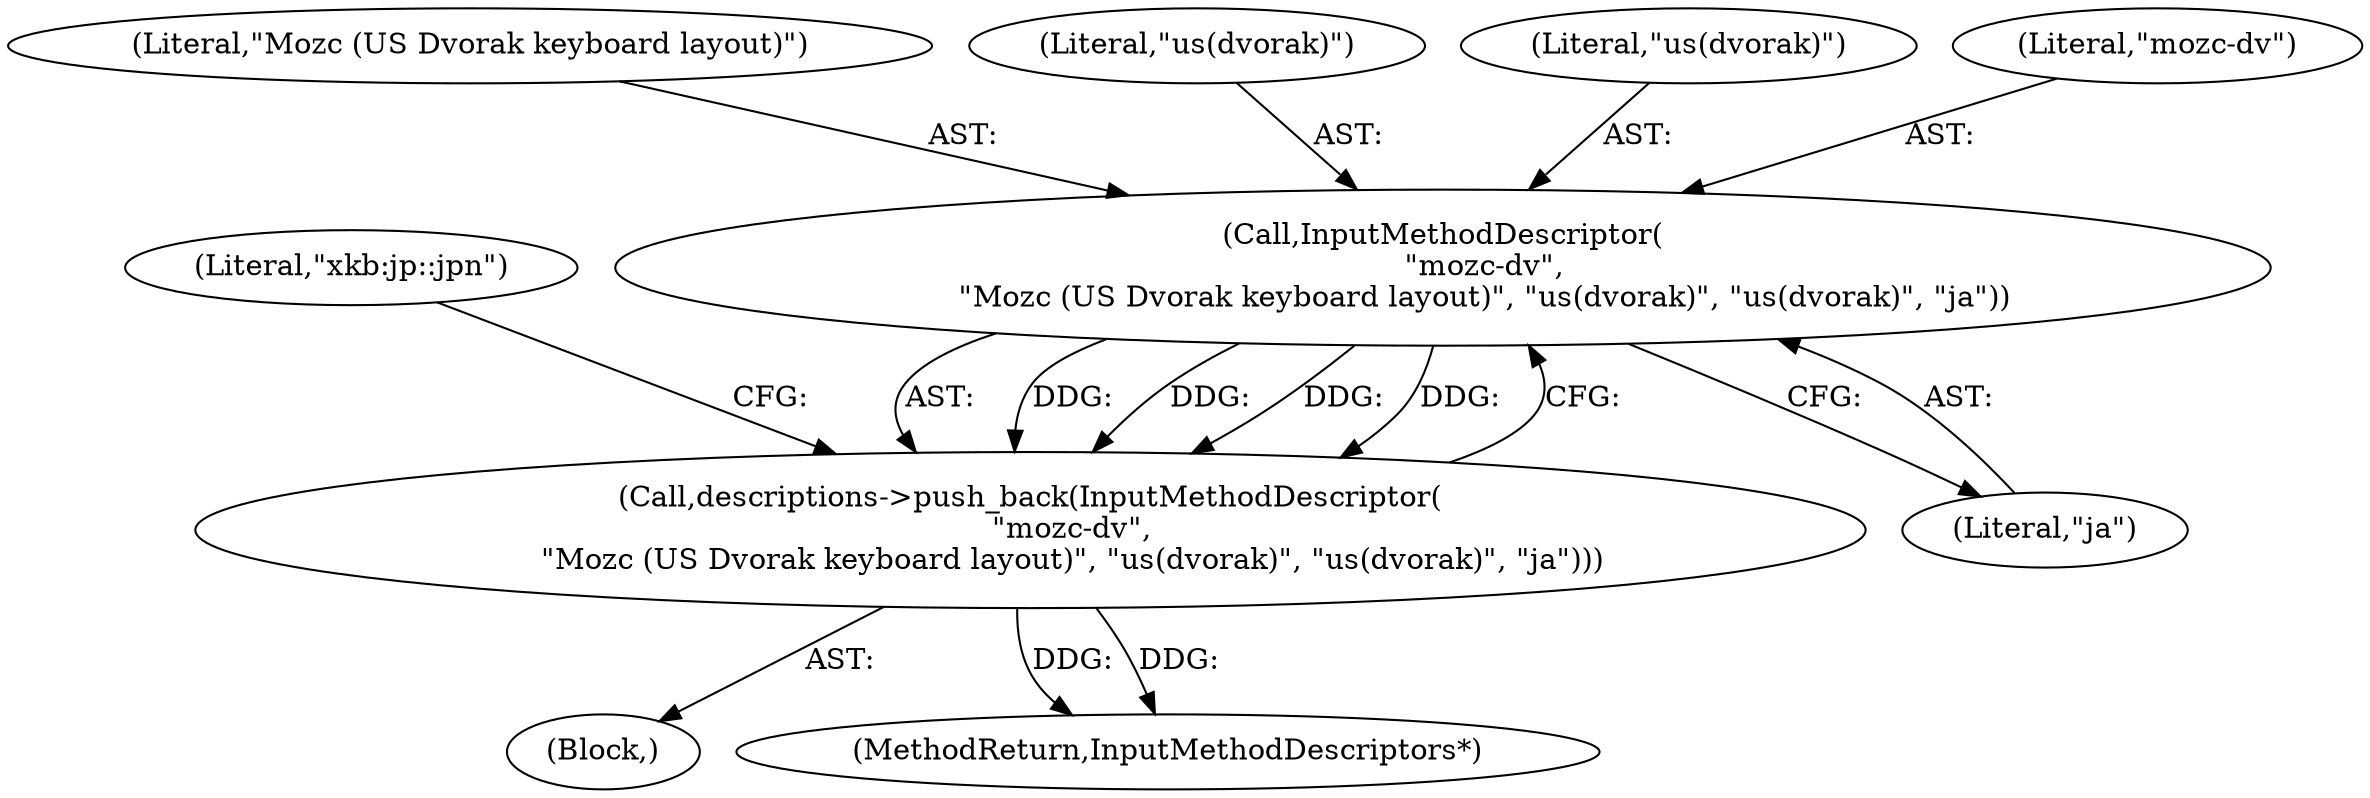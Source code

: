 digraph "1_Chrome_dc7b094a338c6c521f918f478e993f0f74bbea0d_12@del" {
"1000188" [label="(Call,InputMethodDescriptor(\n         \"mozc-dv\",\n         \"Mozc (US Dvorak keyboard layout)\", \"us(dvorak)\", \"us(dvorak)\", \"ja\"))"];
"1000187" [label="(Call,descriptions->push_back(InputMethodDescriptor(\n         \"mozc-dv\",\n         \"Mozc (US Dvorak keyboard layout)\", \"us(dvorak)\", \"us(dvorak)\", \"ja\")))"];
"1000187" [label="(Call,descriptions->push_back(InputMethodDescriptor(\n         \"mozc-dv\",\n         \"Mozc (US Dvorak keyboard layout)\", \"us(dvorak)\", \"us(dvorak)\", \"ja\")))"];
"1000101" [label="(Block,)"];
"1000190" [label="(Literal,\"Mozc (US Dvorak keyboard layout)\")"];
"1000581" [label="(MethodReturn,InputMethodDescriptors*)"];
"1000191" [label="(Literal,\"us(dvorak)\")"];
"1000188" [label="(Call,InputMethodDescriptor(\n         \"mozc-dv\",\n         \"Mozc (US Dvorak keyboard layout)\", \"us(dvorak)\", \"us(dvorak)\", \"ja\"))"];
"1000196" [label="(Literal,\"xkb:jp::jpn\")"];
"1000193" [label="(Literal,\"ja\")"];
"1000192" [label="(Literal,\"us(dvorak)\")"];
"1000189" [label="(Literal,\"mozc-dv\")"];
"1000188" -> "1000187"  [label="AST: "];
"1000188" -> "1000193"  [label="CFG: "];
"1000189" -> "1000188"  [label="AST: "];
"1000190" -> "1000188"  [label="AST: "];
"1000191" -> "1000188"  [label="AST: "];
"1000192" -> "1000188"  [label="AST: "];
"1000193" -> "1000188"  [label="AST: "];
"1000187" -> "1000188"  [label="CFG: "];
"1000188" -> "1000187"  [label="DDG: "];
"1000188" -> "1000187"  [label="DDG: "];
"1000188" -> "1000187"  [label="DDG: "];
"1000188" -> "1000187"  [label="DDG: "];
"1000187" -> "1000101"  [label="AST: "];
"1000196" -> "1000187"  [label="CFG: "];
"1000187" -> "1000581"  [label="DDG: "];
"1000187" -> "1000581"  [label="DDG: "];
}
